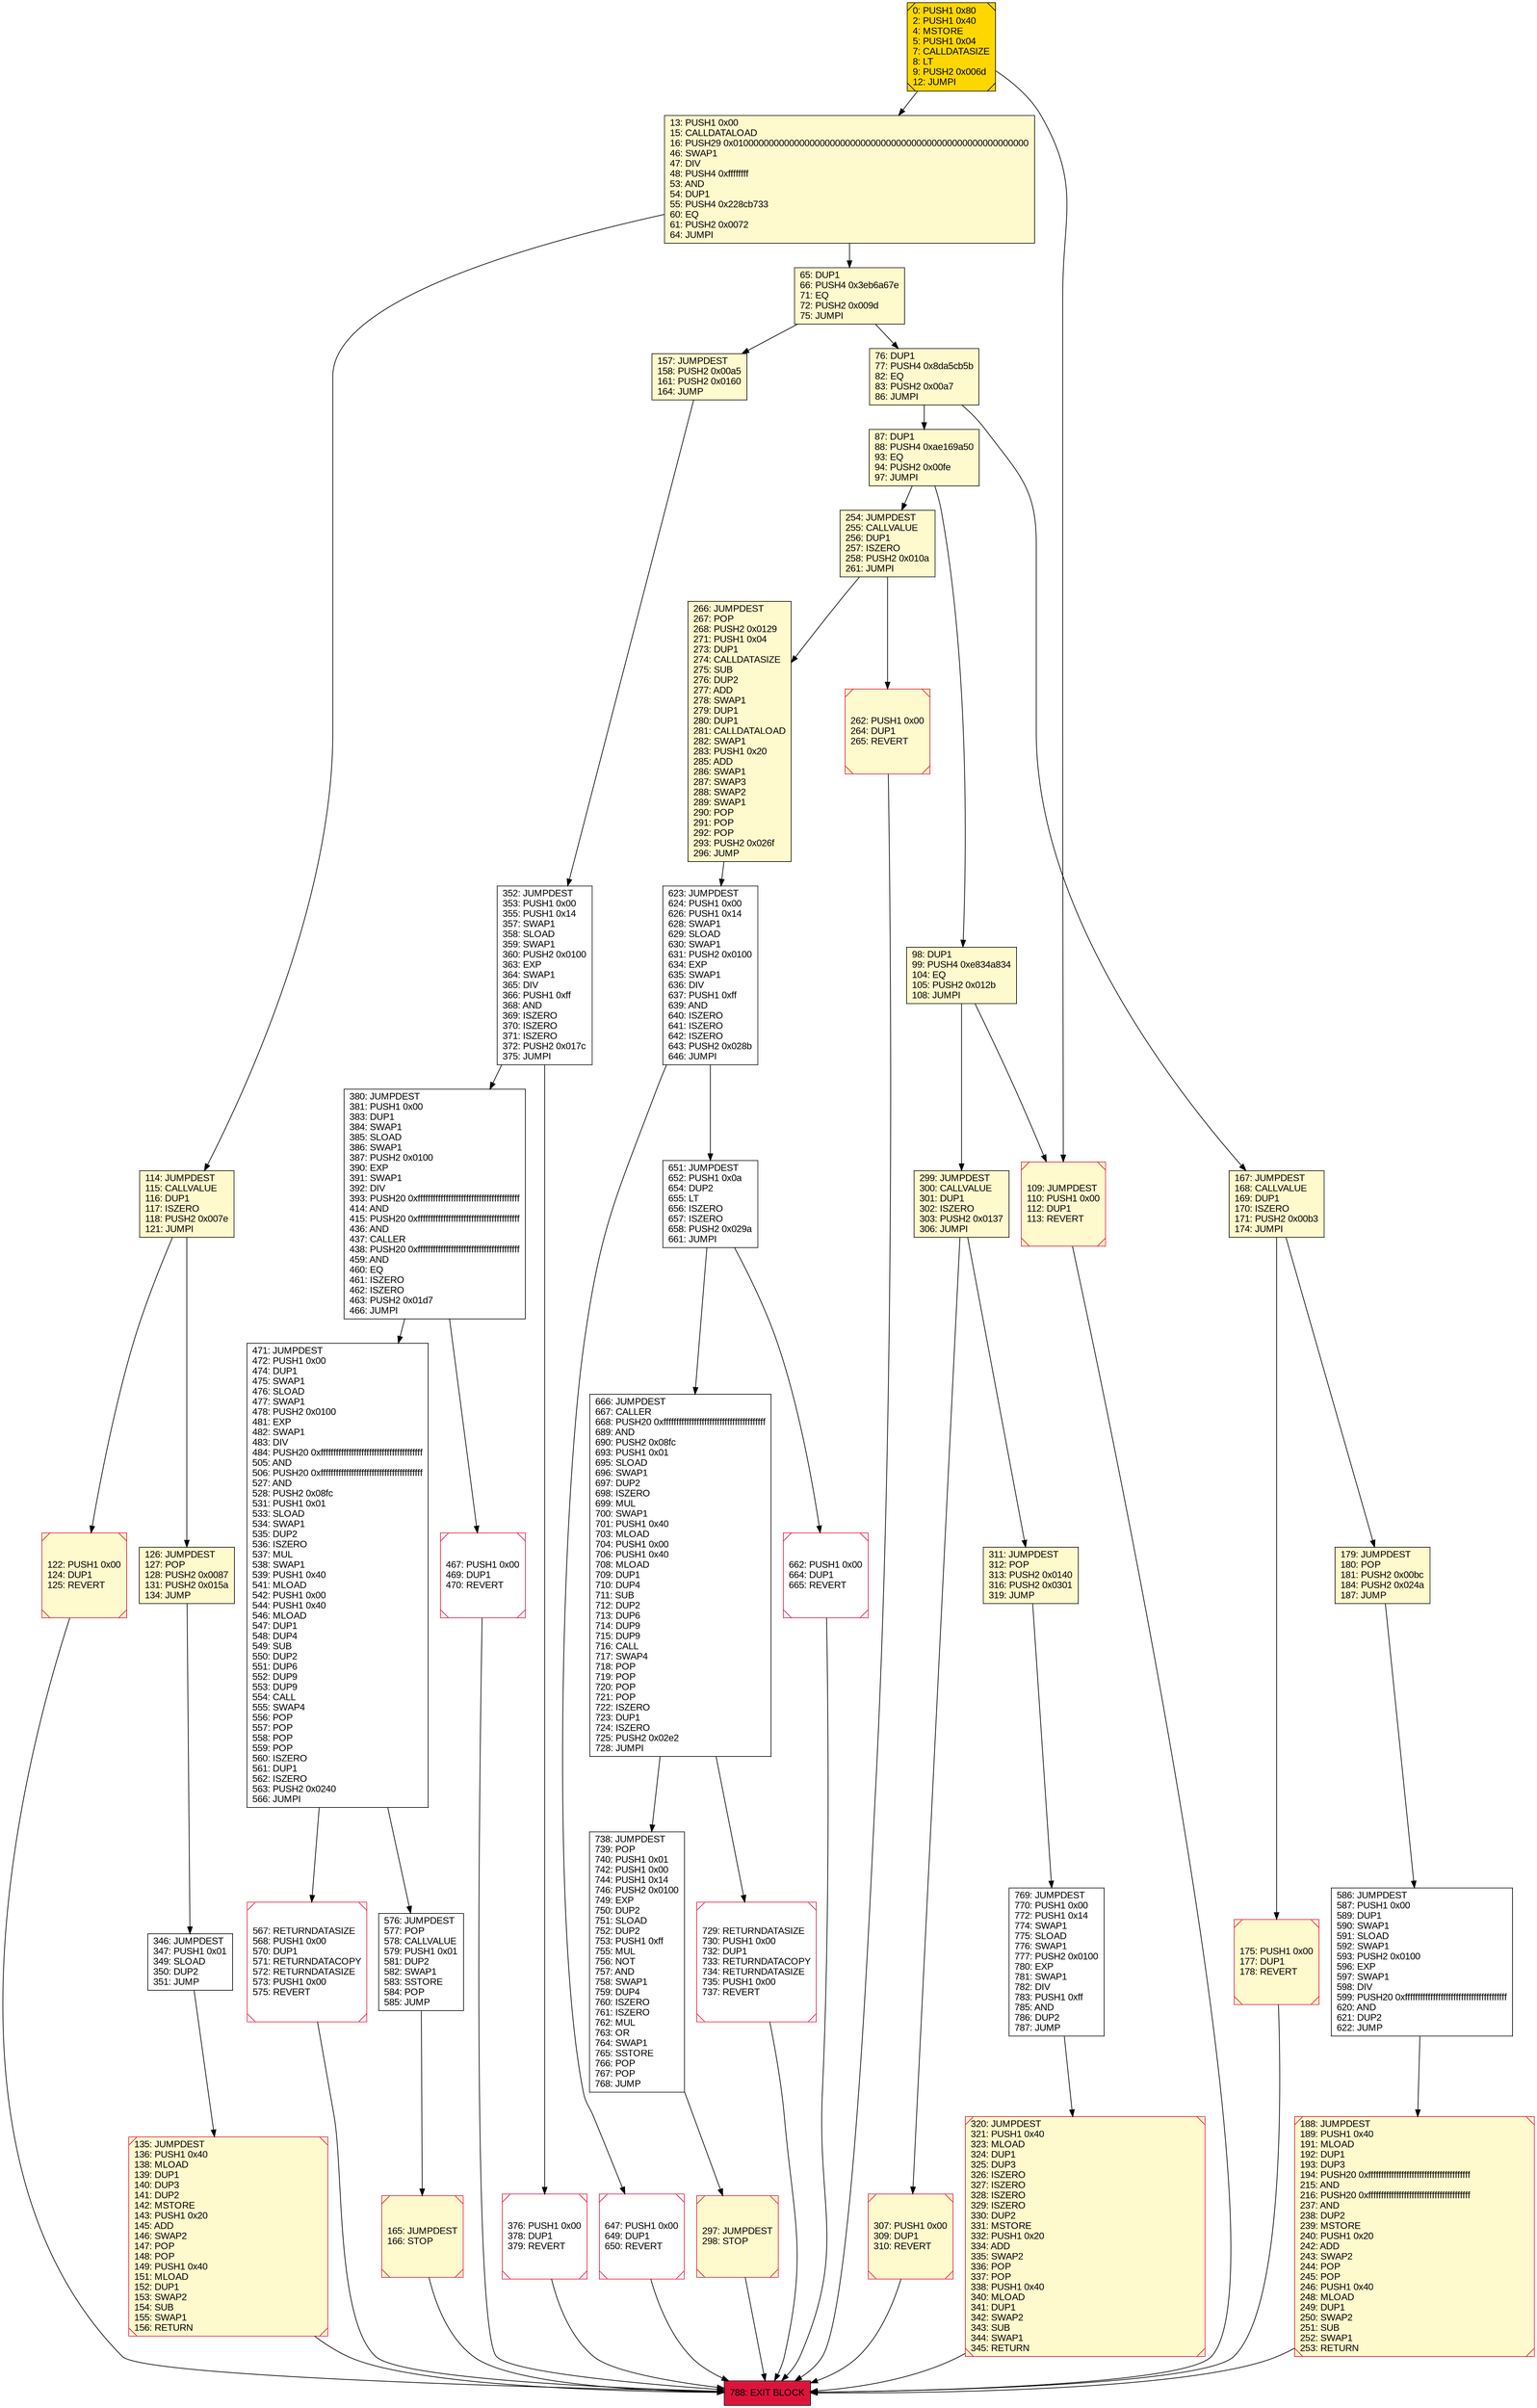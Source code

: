 digraph G {
bgcolor=transparent rankdir=UD;
node [shape=box style=filled color=black fillcolor=white fontname=arial fontcolor=black];
76 [label="76: DUP1\l77: PUSH4 0x8da5cb5b\l82: EQ\l83: PUSH2 0x00a7\l86: JUMPI\l" fillcolor=lemonchiffon ];
87 [label="87: DUP1\l88: PUSH4 0xae169a50\l93: EQ\l94: PUSH2 0x00fe\l97: JUMPI\l" fillcolor=lemonchiffon ];
729 [label="729: RETURNDATASIZE\l730: PUSH1 0x00\l732: DUP1\l733: RETURNDATACOPY\l734: RETURNDATASIZE\l735: PUSH1 0x00\l737: REVERT\l" shape=Msquare color=crimson ];
157 [label="157: JUMPDEST\l158: PUSH2 0x00a5\l161: PUSH2 0x0160\l164: JUMP\l" fillcolor=lemonchiffon ];
346 [label="346: JUMPDEST\l347: PUSH1 0x01\l349: SLOAD\l350: DUP2\l351: JUMP\l" ];
175 [label="175: PUSH1 0x00\l177: DUP1\l178: REVERT\l" fillcolor=lemonchiffon shape=Msquare color=crimson ];
623 [label="623: JUMPDEST\l624: PUSH1 0x00\l626: PUSH1 0x14\l628: SWAP1\l629: SLOAD\l630: SWAP1\l631: PUSH2 0x0100\l634: EXP\l635: SWAP1\l636: DIV\l637: PUSH1 0xff\l639: AND\l640: ISZERO\l641: ISZERO\l642: ISZERO\l643: PUSH2 0x028b\l646: JUMPI\l" ];
307 [label="307: PUSH1 0x00\l309: DUP1\l310: REVERT\l" fillcolor=lemonchiffon shape=Msquare color=crimson ];
788 [label="788: EXIT BLOCK\l" fillcolor=crimson ];
651 [label="651: JUMPDEST\l652: PUSH1 0x0a\l654: DUP2\l655: LT\l656: ISZERO\l657: ISZERO\l658: PUSH2 0x029a\l661: JUMPI\l" ];
311 [label="311: JUMPDEST\l312: POP\l313: PUSH2 0x0140\l316: PUSH2 0x0301\l319: JUMP\l" fillcolor=lemonchiffon ];
376 [label="376: PUSH1 0x00\l378: DUP1\l379: REVERT\l" shape=Msquare color=crimson ];
179 [label="179: JUMPDEST\l180: POP\l181: PUSH2 0x00bc\l184: PUSH2 0x024a\l187: JUMP\l" fillcolor=lemonchiffon ];
122 [label="122: PUSH1 0x00\l124: DUP1\l125: REVERT\l" fillcolor=lemonchiffon shape=Msquare color=crimson ];
126 [label="126: JUMPDEST\l127: POP\l128: PUSH2 0x0087\l131: PUSH2 0x015a\l134: JUMP\l" fillcolor=lemonchiffon ];
299 [label="299: JUMPDEST\l300: CALLVALUE\l301: DUP1\l302: ISZERO\l303: PUSH2 0x0137\l306: JUMPI\l" fillcolor=lemonchiffon ];
65 [label="65: DUP1\l66: PUSH4 0x3eb6a67e\l71: EQ\l72: PUSH2 0x009d\l75: JUMPI\l" fillcolor=lemonchiffon ];
167 [label="167: JUMPDEST\l168: CALLVALUE\l169: DUP1\l170: ISZERO\l171: PUSH2 0x00b3\l174: JUMPI\l" fillcolor=lemonchiffon ];
254 [label="254: JUMPDEST\l255: CALLVALUE\l256: DUP1\l257: ISZERO\l258: PUSH2 0x010a\l261: JUMPI\l" fillcolor=lemonchiffon ];
380 [label="380: JUMPDEST\l381: PUSH1 0x00\l383: DUP1\l384: SWAP1\l385: SLOAD\l386: SWAP1\l387: PUSH2 0x0100\l390: EXP\l391: SWAP1\l392: DIV\l393: PUSH20 0xffffffffffffffffffffffffffffffffffffffff\l414: AND\l415: PUSH20 0xffffffffffffffffffffffffffffffffffffffff\l436: AND\l437: CALLER\l438: PUSH20 0xffffffffffffffffffffffffffffffffffffffff\l459: AND\l460: EQ\l461: ISZERO\l462: ISZERO\l463: PUSH2 0x01d7\l466: JUMPI\l" ];
266 [label="266: JUMPDEST\l267: POP\l268: PUSH2 0x0129\l271: PUSH1 0x04\l273: DUP1\l274: CALLDATASIZE\l275: SUB\l276: DUP2\l277: ADD\l278: SWAP1\l279: DUP1\l280: DUP1\l281: CALLDATALOAD\l282: SWAP1\l283: PUSH1 0x20\l285: ADD\l286: SWAP1\l287: SWAP3\l288: SWAP2\l289: SWAP1\l290: POP\l291: POP\l292: POP\l293: PUSH2 0x026f\l296: JUMP\l" fillcolor=lemonchiffon ];
666 [label="666: JUMPDEST\l667: CALLER\l668: PUSH20 0xffffffffffffffffffffffffffffffffffffffff\l689: AND\l690: PUSH2 0x08fc\l693: PUSH1 0x01\l695: SLOAD\l696: SWAP1\l697: DUP2\l698: ISZERO\l699: MUL\l700: SWAP1\l701: PUSH1 0x40\l703: MLOAD\l704: PUSH1 0x00\l706: PUSH1 0x40\l708: MLOAD\l709: DUP1\l710: DUP4\l711: SUB\l712: DUP2\l713: DUP6\l714: DUP9\l715: DUP9\l716: CALL\l717: SWAP4\l718: POP\l719: POP\l720: POP\l721: POP\l722: ISZERO\l723: DUP1\l724: ISZERO\l725: PUSH2 0x02e2\l728: JUMPI\l" ];
13 [label="13: PUSH1 0x00\l15: CALLDATALOAD\l16: PUSH29 0x0100000000000000000000000000000000000000000000000000000000\l46: SWAP1\l47: DIV\l48: PUSH4 0xffffffff\l53: AND\l54: DUP1\l55: PUSH4 0x228cb733\l60: EQ\l61: PUSH2 0x0072\l64: JUMPI\l" fillcolor=lemonchiffon ];
769 [label="769: JUMPDEST\l770: PUSH1 0x00\l772: PUSH1 0x14\l774: SWAP1\l775: SLOAD\l776: SWAP1\l777: PUSH2 0x0100\l780: EXP\l781: SWAP1\l782: DIV\l783: PUSH1 0xff\l785: AND\l786: DUP2\l787: JUMP\l" ];
647 [label="647: PUSH1 0x00\l649: DUP1\l650: REVERT\l" shape=Msquare color=crimson ];
262 [label="262: PUSH1 0x00\l264: DUP1\l265: REVERT\l" fillcolor=lemonchiffon shape=Msquare color=crimson ];
109 [label="109: JUMPDEST\l110: PUSH1 0x00\l112: DUP1\l113: REVERT\l" fillcolor=lemonchiffon shape=Msquare color=crimson ];
0 [label="0: PUSH1 0x80\l2: PUSH1 0x40\l4: MSTORE\l5: PUSH1 0x04\l7: CALLDATASIZE\l8: LT\l9: PUSH2 0x006d\l12: JUMPI\l" fillcolor=lemonchiffon shape=Msquare fillcolor=gold ];
114 [label="114: JUMPDEST\l115: CALLVALUE\l116: DUP1\l117: ISZERO\l118: PUSH2 0x007e\l121: JUMPI\l" fillcolor=lemonchiffon ];
567 [label="567: RETURNDATASIZE\l568: PUSH1 0x00\l570: DUP1\l571: RETURNDATACOPY\l572: RETURNDATASIZE\l573: PUSH1 0x00\l575: REVERT\l" shape=Msquare color=crimson ];
471 [label="471: JUMPDEST\l472: PUSH1 0x00\l474: DUP1\l475: SWAP1\l476: SLOAD\l477: SWAP1\l478: PUSH2 0x0100\l481: EXP\l482: SWAP1\l483: DIV\l484: PUSH20 0xffffffffffffffffffffffffffffffffffffffff\l505: AND\l506: PUSH20 0xffffffffffffffffffffffffffffffffffffffff\l527: AND\l528: PUSH2 0x08fc\l531: PUSH1 0x01\l533: SLOAD\l534: SWAP1\l535: DUP2\l536: ISZERO\l537: MUL\l538: SWAP1\l539: PUSH1 0x40\l541: MLOAD\l542: PUSH1 0x00\l544: PUSH1 0x40\l546: MLOAD\l547: DUP1\l548: DUP4\l549: SUB\l550: DUP2\l551: DUP6\l552: DUP9\l553: DUP9\l554: CALL\l555: SWAP4\l556: POP\l557: POP\l558: POP\l559: POP\l560: ISZERO\l561: DUP1\l562: ISZERO\l563: PUSH2 0x0240\l566: JUMPI\l" ];
98 [label="98: DUP1\l99: PUSH4 0xe834a834\l104: EQ\l105: PUSH2 0x012b\l108: JUMPI\l" fillcolor=lemonchiffon ];
352 [label="352: JUMPDEST\l353: PUSH1 0x00\l355: PUSH1 0x14\l357: SWAP1\l358: SLOAD\l359: SWAP1\l360: PUSH2 0x0100\l363: EXP\l364: SWAP1\l365: DIV\l366: PUSH1 0xff\l368: AND\l369: ISZERO\l370: ISZERO\l371: ISZERO\l372: PUSH2 0x017c\l375: JUMPI\l" ];
188 [label="188: JUMPDEST\l189: PUSH1 0x40\l191: MLOAD\l192: DUP1\l193: DUP3\l194: PUSH20 0xffffffffffffffffffffffffffffffffffffffff\l215: AND\l216: PUSH20 0xffffffffffffffffffffffffffffffffffffffff\l237: AND\l238: DUP2\l239: MSTORE\l240: PUSH1 0x20\l242: ADD\l243: SWAP2\l244: POP\l245: POP\l246: PUSH1 0x40\l248: MLOAD\l249: DUP1\l250: SWAP2\l251: SUB\l252: SWAP1\l253: RETURN\l" fillcolor=lemonchiffon shape=Msquare color=crimson ];
165 [label="165: JUMPDEST\l166: STOP\l" fillcolor=lemonchiffon shape=Msquare color=crimson ];
467 [label="467: PUSH1 0x00\l469: DUP1\l470: REVERT\l" shape=Msquare color=crimson ];
135 [label="135: JUMPDEST\l136: PUSH1 0x40\l138: MLOAD\l139: DUP1\l140: DUP3\l141: DUP2\l142: MSTORE\l143: PUSH1 0x20\l145: ADD\l146: SWAP2\l147: POP\l148: POP\l149: PUSH1 0x40\l151: MLOAD\l152: DUP1\l153: SWAP2\l154: SUB\l155: SWAP1\l156: RETURN\l" fillcolor=lemonchiffon shape=Msquare color=crimson ];
576 [label="576: JUMPDEST\l577: POP\l578: CALLVALUE\l579: PUSH1 0x01\l581: DUP2\l582: SWAP1\l583: SSTORE\l584: POP\l585: JUMP\l" ];
738 [label="738: JUMPDEST\l739: POP\l740: PUSH1 0x01\l742: PUSH1 0x00\l744: PUSH1 0x14\l746: PUSH2 0x0100\l749: EXP\l750: DUP2\l751: SLOAD\l752: DUP2\l753: PUSH1 0xff\l755: MUL\l756: NOT\l757: AND\l758: SWAP1\l759: DUP4\l760: ISZERO\l761: ISZERO\l762: MUL\l763: OR\l764: SWAP1\l765: SSTORE\l766: POP\l767: POP\l768: JUMP\l" ];
662 [label="662: PUSH1 0x00\l664: DUP1\l665: REVERT\l" shape=Msquare color=crimson ];
586 [label="586: JUMPDEST\l587: PUSH1 0x00\l589: DUP1\l590: SWAP1\l591: SLOAD\l592: SWAP1\l593: PUSH2 0x0100\l596: EXP\l597: SWAP1\l598: DIV\l599: PUSH20 0xffffffffffffffffffffffffffffffffffffffff\l620: AND\l621: DUP2\l622: JUMP\l" ];
320 [label="320: JUMPDEST\l321: PUSH1 0x40\l323: MLOAD\l324: DUP1\l325: DUP3\l326: ISZERO\l327: ISZERO\l328: ISZERO\l329: ISZERO\l330: DUP2\l331: MSTORE\l332: PUSH1 0x20\l334: ADD\l335: SWAP2\l336: POP\l337: POP\l338: PUSH1 0x40\l340: MLOAD\l341: DUP1\l342: SWAP2\l343: SUB\l344: SWAP1\l345: RETURN\l" fillcolor=lemonchiffon shape=Msquare color=crimson ];
297 [label="297: JUMPDEST\l298: STOP\l" fillcolor=lemonchiffon shape=Msquare color=crimson ];
0 -> 109;
167 -> 179;
576 -> 165;
307 -> 788;
623 -> 651;
299 -> 311;
299 -> 307;
126 -> 346;
167 -> 175;
586 -> 188;
666 -> 738;
769 -> 320;
175 -> 788;
87 -> 254;
76 -> 167;
135 -> 788;
666 -> 729;
157 -> 352;
662 -> 788;
165 -> 788;
297 -> 788;
352 -> 380;
98 -> 299;
114 -> 122;
266 -> 623;
647 -> 788;
262 -> 788;
651 -> 666;
346 -> 135;
567 -> 788;
254 -> 266;
471 -> 567;
76 -> 87;
98 -> 109;
738 -> 297;
0 -> 13;
376 -> 788;
13 -> 114;
122 -> 788;
65 -> 157;
729 -> 788;
471 -> 576;
65 -> 76;
651 -> 662;
179 -> 586;
467 -> 788;
320 -> 788;
87 -> 98;
380 -> 467;
311 -> 769;
380 -> 471;
623 -> 647;
114 -> 126;
352 -> 376;
254 -> 262;
13 -> 65;
188 -> 788;
109 -> 788;
}
